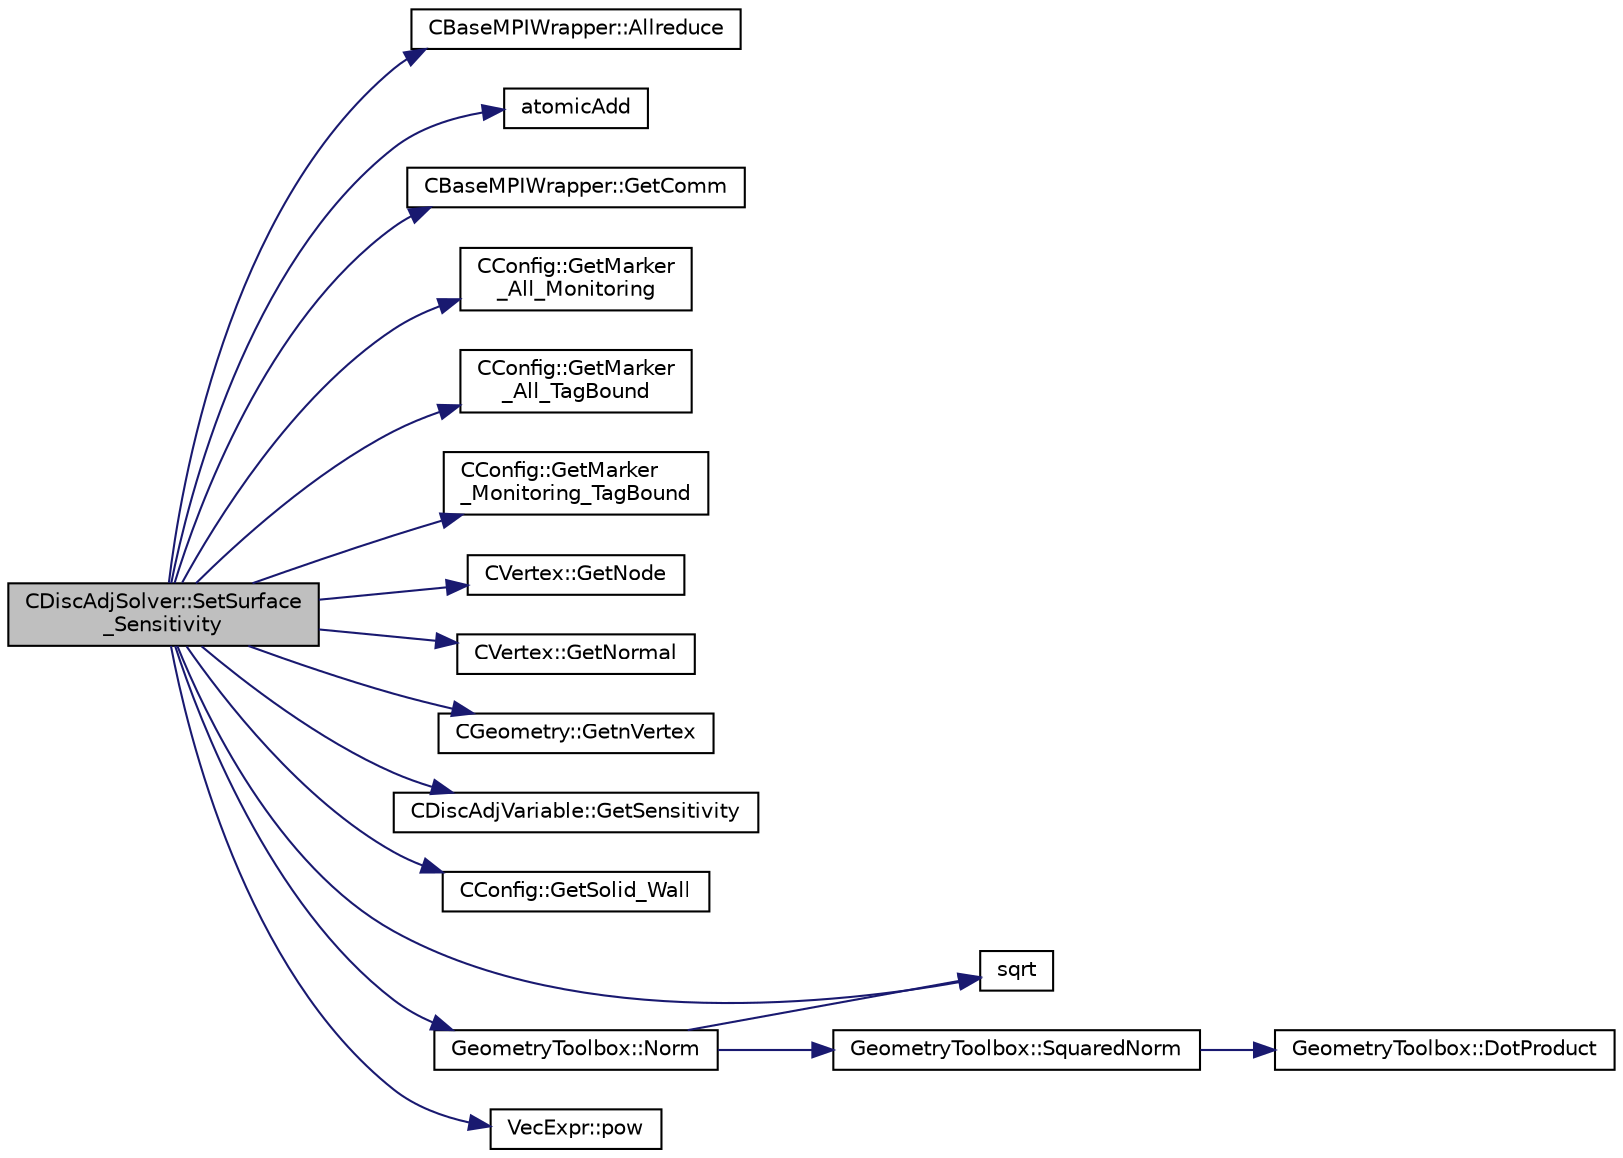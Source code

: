 digraph "CDiscAdjSolver::SetSurface_Sensitivity"
{
 // LATEX_PDF_SIZE
  edge [fontname="Helvetica",fontsize="10",labelfontname="Helvetica",labelfontsize="10"];
  node [fontname="Helvetica",fontsize="10",shape=record];
  rankdir="LR";
  Node1 [label="CDiscAdjSolver::SetSurface\l_Sensitivity",height=0.2,width=0.4,color="black", fillcolor="grey75", style="filled", fontcolor="black",tooltip="Set the surface sensitivity."];
  Node1 -> Node2 [color="midnightblue",fontsize="10",style="solid",fontname="Helvetica"];
  Node2 [label="CBaseMPIWrapper::Allreduce",height=0.2,width=0.4,color="black", fillcolor="white", style="filled",URL="$classCBaseMPIWrapper.html#a381d4b3738c09d92ee1ae9f89715b541",tooltip=" "];
  Node1 -> Node3 [color="midnightblue",fontsize="10",style="solid",fontname="Helvetica"];
  Node3 [label="atomicAdd",height=0.2,width=0.4,color="black", fillcolor="white", style="filled",URL="$omp__structure_8hpp.html#a9465b8cb1d384f41bbb5f3c04ec815de",tooltip="Atomically update a (shared) lhs value with a (local) rhs value."];
  Node1 -> Node4 [color="midnightblue",fontsize="10",style="solid",fontname="Helvetica"];
  Node4 [label="CBaseMPIWrapper::GetComm",height=0.2,width=0.4,color="black", fillcolor="white", style="filled",URL="$classCBaseMPIWrapper.html#a8154391fc3522954802889d81d4ef5da",tooltip=" "];
  Node1 -> Node5 [color="midnightblue",fontsize="10",style="solid",fontname="Helvetica"];
  Node5 [label="CConfig::GetMarker\l_All_Monitoring",height=0.2,width=0.4,color="black", fillcolor="white", style="filled",URL="$classCConfig.html#a70fa75374f533da62b71207d589d6211",tooltip="Get the monitoring information for a marker val_marker."];
  Node1 -> Node6 [color="midnightblue",fontsize="10",style="solid",fontname="Helvetica"];
  Node6 [label="CConfig::GetMarker\l_All_TagBound",height=0.2,width=0.4,color="black", fillcolor="white", style="filled",URL="$classCConfig.html#ab8c9c1f45950a29355be4ff357049440",tooltip="Get the index of the surface defined in the geometry file."];
  Node1 -> Node7 [color="midnightblue",fontsize="10",style="solid",fontname="Helvetica"];
  Node7 [label="CConfig::GetMarker\l_Monitoring_TagBound",height=0.2,width=0.4,color="black", fillcolor="white", style="filled",URL="$classCConfig.html#a4558fc163c393e628050e7a2273673f1",tooltip="Get the name of the surface defined in the geometry file."];
  Node1 -> Node8 [color="midnightblue",fontsize="10",style="solid",fontname="Helvetica"];
  Node8 [label="CVertex::GetNode",height=0.2,width=0.4,color="black", fillcolor="white", style="filled",URL="$classCVertex.html#ad568da06e7191358d3a09a1bee71cdb5",tooltip="Get the node of the vertex."];
  Node1 -> Node9 [color="midnightblue",fontsize="10",style="solid",fontname="Helvetica"];
  Node9 [label="CVertex::GetNormal",height=0.2,width=0.4,color="black", fillcolor="white", style="filled",URL="$classCVertex.html#a57cacfe764770e6c0e54c278cb584f7c",tooltip="Copy the the normal vector of a face."];
  Node1 -> Node10 [color="midnightblue",fontsize="10",style="solid",fontname="Helvetica"];
  Node10 [label="CGeometry::GetnVertex",height=0.2,width=0.4,color="black", fillcolor="white", style="filled",URL="$classCGeometry.html#a00b7f7e71ff42bd38f39147366dd093a",tooltip="Get number of vertices."];
  Node1 -> Node11 [color="midnightblue",fontsize="10",style="solid",fontname="Helvetica"];
  Node11 [label="CDiscAdjVariable::GetSensitivity",height=0.2,width=0.4,color="black", fillcolor="white", style="filled",URL="$classCDiscAdjVariable.html#a9fab1026cf06ae4dcaa583731be942b1",tooltip="Get the Sensitivity at the node."];
  Node1 -> Node12 [color="midnightblue",fontsize="10",style="solid",fontname="Helvetica"];
  Node12 [label="CConfig::GetSolid_Wall",height=0.2,width=0.4,color="black", fillcolor="white", style="filled",URL="$classCConfig.html#a1e07d3641838843be05ed58424d39f4f",tooltip="Determines whether a marker with index iMarker is a solid boundary."];
  Node1 -> Node13 [color="midnightblue",fontsize="10",style="solid",fontname="Helvetica"];
  Node13 [label="GeometryToolbox::Norm",height=0.2,width=0.4,color="black", fillcolor="white", style="filled",URL="$group__GeometryToolbox.html#gad8b24e50333c9a8378f7abf18222f36a",tooltip=" "];
  Node13 -> Node14 [color="midnightblue",fontsize="10",style="solid",fontname="Helvetica"];
  Node14 [label="sqrt",height=0.2,width=0.4,color="black", fillcolor="white", style="filled",URL="$group__SIMD.html#ga54a1925ab40fb4249ea255072520de35",tooltip=" "];
  Node13 -> Node15 [color="midnightblue",fontsize="10",style="solid",fontname="Helvetica"];
  Node15 [label="GeometryToolbox::SquaredNorm",height=0.2,width=0.4,color="black", fillcolor="white", style="filled",URL="$group__GeometryToolbox.html#ga98c9b9314cc6352c9bba49b8cfb4b056",tooltip=" "];
  Node15 -> Node16 [color="midnightblue",fontsize="10",style="solid",fontname="Helvetica"];
  Node16 [label="GeometryToolbox::DotProduct",height=0.2,width=0.4,color="black", fillcolor="white", style="filled",URL="$group__GeometryToolbox.html#ga7ec3e1e20fab73dbf0159fe38492cc89",tooltip=" "];
  Node1 -> Node17 [color="midnightblue",fontsize="10",style="solid",fontname="Helvetica"];
  Node17 [label="VecExpr::pow",height=0.2,width=0.4,color="black", fillcolor="white", style="filled",URL="$group__VecExpr.html#ga7fb255e1f2a1773d3cc6ff7bee1aadd2",tooltip=" "];
  Node1 -> Node14 [color="midnightblue",fontsize="10",style="solid",fontname="Helvetica"];
}
